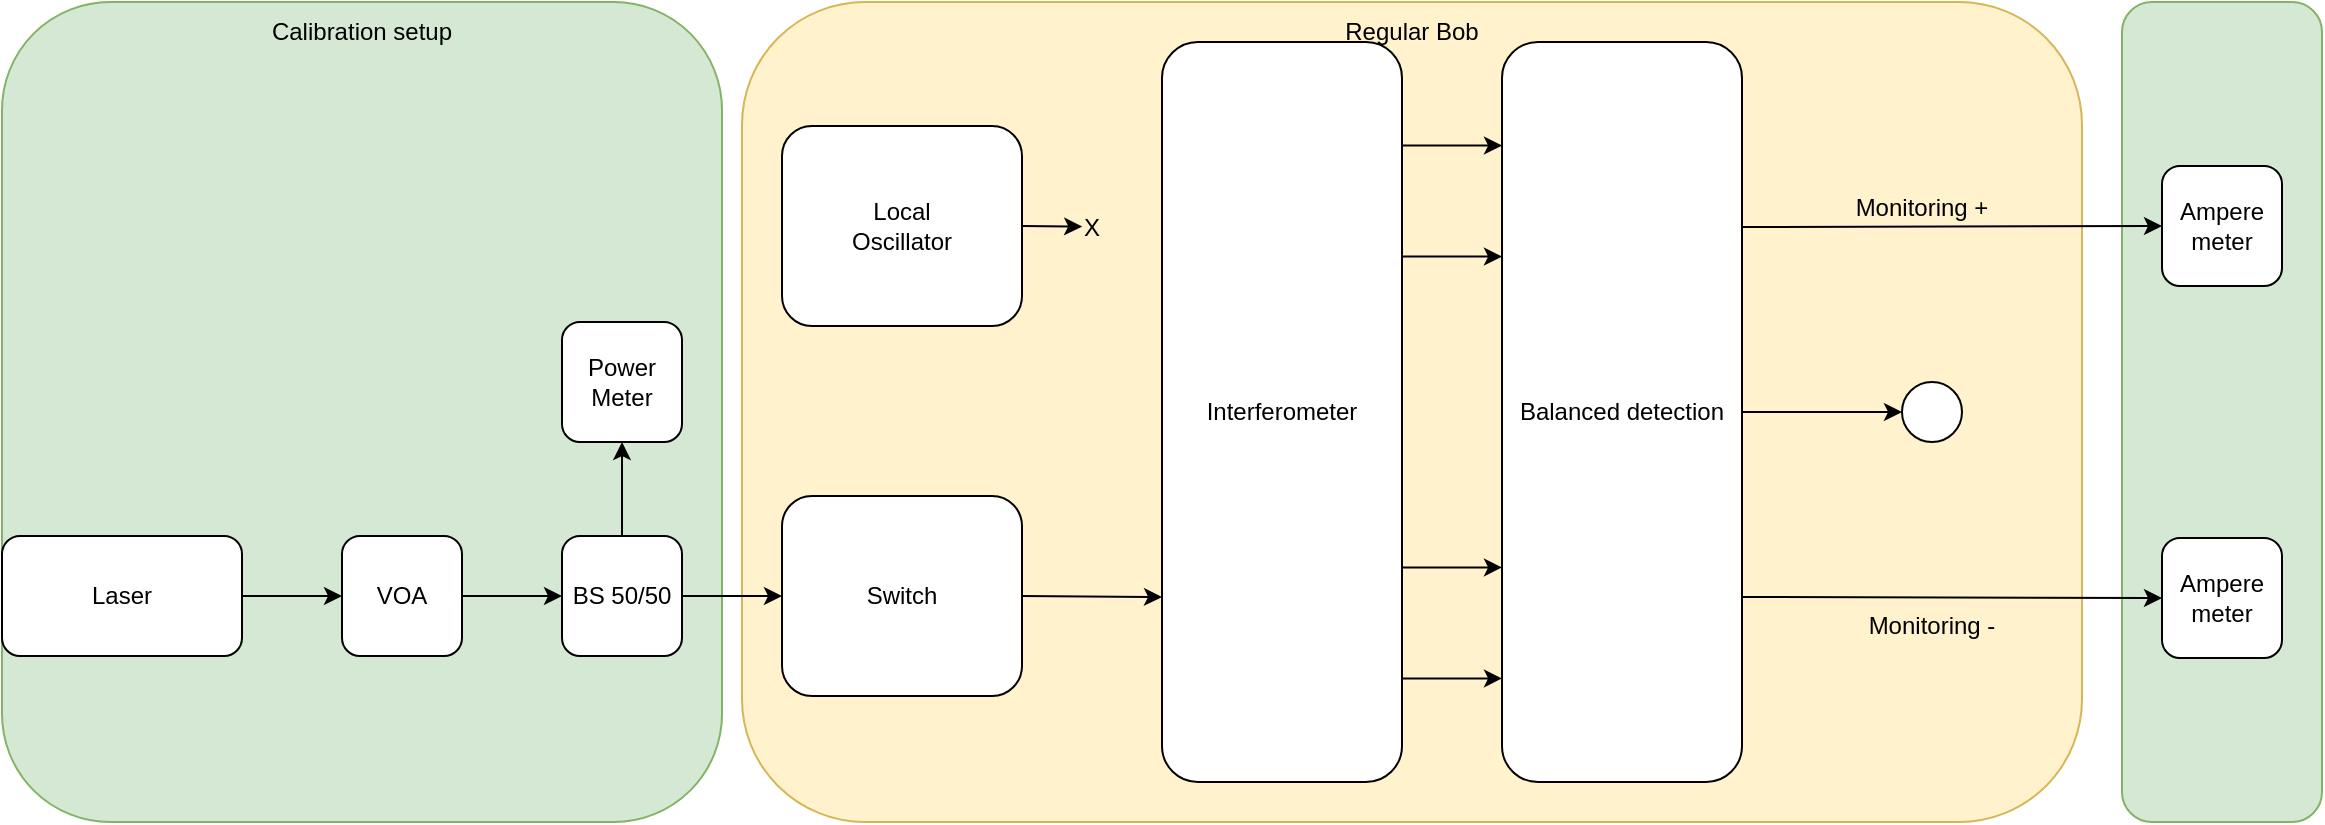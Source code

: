 <mxfile>
    <diagram id="qlwC4mYlGBiIhsSNDFOl" name="Page-1">
        <mxGraphModel dx="1212" dy="760" grid="1" gridSize="10" guides="1" tooltips="1" connect="1" arrows="1" fold="1" page="1" pageScale="1" pageWidth="1654" pageHeight="1169" math="0" shadow="0">
            <root>
                <mxCell id="0"/>
                <mxCell id="1" parent="0"/>
                <mxCell id="39" value="" style="rounded=1;whiteSpace=wrap;html=1;fillColor=#d5e8d4;strokeColor=#82b366;" vertex="1" parent="1">
                    <mxGeometry x="1060" y="40" width="100" height="410" as="geometry"/>
                </mxCell>
                <mxCell id="36" value="" style="rounded=1;whiteSpace=wrap;html=1;fillColor=#d5e8d4;strokeColor=#82b366;" vertex="1" parent="1">
                    <mxGeometry y="40" width="360" height="410" as="geometry"/>
                </mxCell>
                <mxCell id="2" value="" style="rounded=1;whiteSpace=wrap;html=1;fillColor=#fff2cc;strokeColor=#d6b656;" vertex="1" parent="1">
                    <mxGeometry x="370" y="40" width="670" height="410" as="geometry"/>
                </mxCell>
                <mxCell id="17" style="edgeStyle=none;html=1;exitX=1;exitY=0.5;exitDx=0;exitDy=0;exitPerimeter=0;entryX=0;entryY=0.5;entryDx=0;entryDy=0;" edge="1" parent="1" source="3" target="16">
                    <mxGeometry relative="1" as="geometry"/>
                </mxCell>
                <mxCell id="20" style="edgeStyle=none;html=1;exitX=1;exitY=0.75;exitDx=0;exitDy=0;exitPerimeter=0;entryX=0;entryY=0.5;entryDx=0;entryDy=0;" edge="1" parent="1" source="3" target="40">
                    <mxGeometry relative="1" as="geometry"/>
                </mxCell>
                <mxCell id="21" style="edgeStyle=none;html=1;exitX=1;exitY=0.25;exitDx=0;exitDy=0;exitPerimeter=0;entryX=0;entryY=0.5;entryDx=0;entryDy=0;" edge="1" parent="1" source="3" target="41">
                    <mxGeometry relative="1" as="geometry"/>
                </mxCell>
                <mxCell id="3" value="Balanced detection" style="rounded=1;whiteSpace=wrap;html=1;points=[[0,0.14,0,0,0],[0,0.29,0,0,0],[0,0.43,0,0,0],[0,0.57,0,0,0],[0,0.71,0,0,0],[0,0.86,0,0,0],[0.25,0,0,0,0],[0.25,1,0,0,0],[0.5,0,0,0,0],[0.5,1,0,0,0],[0.75,0,0,0,0],[0.75,1,0,0,0],[1,0,0,0,0],[1,0.25,0,0,0],[1,0.5,0,0,0],[1,0.75,0,0,0],[1,1,0,0,0]];" vertex="1" parent="1">
                    <mxGeometry x="750" y="60" width="120" height="370" as="geometry"/>
                </mxCell>
                <mxCell id="11" style="edgeStyle=none;html=1;exitX=1;exitY=0.71;exitDx=0;exitDy=0;exitPerimeter=0;entryX=0;entryY=0.71;entryDx=0;entryDy=0;entryPerimeter=0;" edge="1" parent="1" source="4" target="3">
                    <mxGeometry relative="1" as="geometry"/>
                </mxCell>
                <mxCell id="12" style="edgeStyle=none;html=1;exitX=1;exitY=0.86;exitDx=0;exitDy=0;exitPerimeter=0;entryX=0;entryY=0.86;entryDx=0;entryDy=0;entryPerimeter=0;" edge="1" parent="1" source="4" target="3">
                    <mxGeometry relative="1" as="geometry"/>
                </mxCell>
                <mxCell id="13" style="edgeStyle=none;html=1;exitX=1;exitY=0.29;exitDx=0;exitDy=0;exitPerimeter=0;entryX=0;entryY=0.29;entryDx=0;entryDy=0;entryPerimeter=0;" edge="1" parent="1" source="4" target="3">
                    <mxGeometry relative="1" as="geometry"/>
                </mxCell>
                <mxCell id="14" style="edgeStyle=none;html=1;exitX=1;exitY=0.14;exitDx=0;exitDy=0;exitPerimeter=0;entryX=0;entryY=0.14;entryDx=0;entryDy=0;entryPerimeter=0;" edge="1" parent="1" source="4" target="3">
                    <mxGeometry relative="1" as="geometry"/>
                </mxCell>
                <mxCell id="4" value="Interferometer" style="rounded=1;whiteSpace=wrap;html=1;points=[[0,0,0,0,0],[0,0.25,0,0,0],[0,0.5,0,0,0],[0,0.75,0,0,0],[0,1,0,0,0],[0.25,0,0,0,0],[0.25,1,0,0,0],[0.5,0,0,0,0],[0.5,1,0,0,0],[0.75,0,0,0,0],[0.75,1,0,0,0],[1,0.14,0,0,0],[1,0.29,0,0,0],[1,0.43,0,0,0],[1,0.57,0,0,0],[1,0.71,0,0,0],[1,0.86,0,0,0]];" vertex="1" parent="1">
                    <mxGeometry x="580" y="60" width="120" height="370" as="geometry"/>
                </mxCell>
                <mxCell id="8" style="edgeStyle=none;html=1;exitX=1;exitY=0.5;exitDx=0;exitDy=0;entryX=0;entryY=0.75;entryDx=0;entryDy=0;" edge="1" parent="1" source="5" target="4">
                    <mxGeometry relative="1" as="geometry"/>
                </mxCell>
                <mxCell id="5" value="Switch" style="rounded=1;whiteSpace=wrap;html=1;" vertex="1" parent="1">
                    <mxGeometry x="390" y="287" width="120" height="100" as="geometry"/>
                </mxCell>
                <mxCell id="27" style="edgeStyle=none;html=1;exitX=1;exitY=0.5;exitDx=0;exitDy=0;entryX=0.008;entryY=0.426;entryDx=0;entryDy=0;entryPerimeter=0;" edge="1" parent="1" source="7" target="26">
                    <mxGeometry relative="1" as="geometry"/>
                </mxCell>
                <mxCell id="7" value="Local&lt;br&gt;Oscillator" style="rounded=1;whiteSpace=wrap;html=1;" vertex="1" parent="1">
                    <mxGeometry x="390" y="102" width="120" height="100" as="geometry"/>
                </mxCell>
                <mxCell id="16" value="" style="ellipse;whiteSpace=wrap;html=1;aspect=fixed;" vertex="1" parent="1">
                    <mxGeometry x="950" y="230" width="30" height="30" as="geometry"/>
                </mxCell>
                <mxCell id="18" value="Monitoring +" style="text;html=1;strokeColor=none;fillColor=none;align=center;verticalAlign=middle;whiteSpace=wrap;rounded=0;" vertex="1" parent="1">
                    <mxGeometry x="920" y="128" width="80" height="30" as="geometry"/>
                </mxCell>
                <mxCell id="19" value="Monitoring -" style="text;html=1;strokeColor=none;fillColor=none;align=center;verticalAlign=middle;whiteSpace=wrap;rounded=0;" vertex="1" parent="1">
                    <mxGeometry x="925" y="337" width="80" height="30" as="geometry"/>
                </mxCell>
                <mxCell id="32" style="edgeStyle=none;html=1;exitX=1;exitY=0.5;exitDx=0;exitDy=0;entryX=0;entryY=0.5;entryDx=0;entryDy=0;" edge="1" parent="1" source="22" target="30">
                    <mxGeometry relative="1" as="geometry"/>
                </mxCell>
                <mxCell id="22" value="Laser" style="rounded=1;whiteSpace=wrap;html=1;" vertex="1" parent="1">
                    <mxGeometry y="307" width="120" height="60" as="geometry"/>
                </mxCell>
                <mxCell id="26" value="X" style="text;html=1;strokeColor=none;fillColor=none;align=center;verticalAlign=middle;whiteSpace=wrap;rounded=0;" vertex="1" parent="1">
                    <mxGeometry x="540" y="148" width="10" height="10" as="geometry"/>
                </mxCell>
                <mxCell id="34" style="edgeStyle=none;html=1;exitX=0.5;exitY=0;exitDx=0;exitDy=0;entryX=0.5;entryY=1;entryDx=0;entryDy=0;" edge="1" parent="1" source="28" target="31">
                    <mxGeometry relative="1" as="geometry"/>
                </mxCell>
                <mxCell id="35" style="edgeStyle=none;html=1;exitX=1;exitY=0.5;exitDx=0;exitDy=0;entryX=0;entryY=0.5;entryDx=0;entryDy=0;" edge="1" parent="1" source="28" target="5">
                    <mxGeometry relative="1" as="geometry"/>
                </mxCell>
                <mxCell id="28" value="BS 50/50" style="rounded=1;whiteSpace=wrap;html=1;" vertex="1" parent="1">
                    <mxGeometry x="280" y="307" width="60" height="60" as="geometry"/>
                </mxCell>
                <mxCell id="33" style="edgeStyle=none;html=1;exitX=1;exitY=0.5;exitDx=0;exitDy=0;entryX=0;entryY=0.5;entryDx=0;entryDy=0;" edge="1" parent="1" source="30" target="28">
                    <mxGeometry relative="1" as="geometry"/>
                </mxCell>
                <mxCell id="30" value="VOA" style="rounded=1;whiteSpace=wrap;html=1;" vertex="1" parent="1">
                    <mxGeometry x="170" y="307" width="60" height="60" as="geometry"/>
                </mxCell>
                <mxCell id="31" value="Power&lt;br&gt;Meter" style="rounded=1;whiteSpace=wrap;html=1;" vertex="1" parent="1">
                    <mxGeometry x="280" y="200" width="60" height="60" as="geometry"/>
                </mxCell>
                <mxCell id="37" value="Calibration setup" style="text;html=1;strokeColor=none;fillColor=none;align=center;verticalAlign=middle;whiteSpace=wrap;rounded=0;" vertex="1" parent="1">
                    <mxGeometry x="40" y="40" width="280" height="30" as="geometry"/>
                </mxCell>
                <mxCell id="38" value="Regular Bob" style="text;html=1;strokeColor=none;fillColor=none;align=center;verticalAlign=middle;whiteSpace=wrap;rounded=0;" vertex="1" parent="1">
                    <mxGeometry x="440" y="40" width="530" height="30" as="geometry"/>
                </mxCell>
                <mxCell id="40" value="Ampere&lt;br&gt;meter" style="rounded=1;whiteSpace=wrap;html=1;" vertex="1" parent="1">
                    <mxGeometry x="1080" y="308" width="60" height="60" as="geometry"/>
                </mxCell>
                <mxCell id="41" value="Ampere&lt;br&gt;meter" style="rounded=1;whiteSpace=wrap;html=1;" vertex="1" parent="1">
                    <mxGeometry x="1080" y="122" width="60" height="60" as="geometry"/>
                </mxCell>
            </root>
        </mxGraphModel>
    </diagram>
</mxfile>